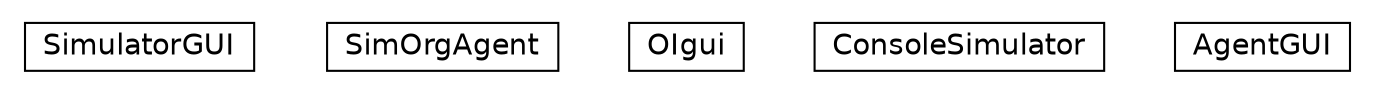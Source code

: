 #!/usr/local/bin/dot
#
# Class diagram 
# Generated by UMLGraph version R5_6_6-1-g9240c4 (http://www.umlgraph.org/)
#

digraph G {
	edge [fontname="Helvetica",fontsize=10,labelfontname="Helvetica",labelfontsize=10];
	node [fontname="Helvetica",fontsize=10,shape=plaintext];
	nodesep=0.25;
	ranksep=0.5;
	// ora4mas.nopl.simulator.SimulatorGUI
	c1841 [label=<<table title="ora4mas.nopl.simulator.SimulatorGUI" border="0" cellborder="1" cellspacing="0" cellpadding="2" port="p" href="./SimulatorGUI.html">
		<tr><td><table border="0" cellspacing="0" cellpadding="1">
<tr><td align="center" balign="center"> SimulatorGUI </td></tr>
		</table></td></tr>
		</table>>, URL="./SimulatorGUI.html", fontname="Helvetica", fontcolor="black", fontsize=14.0];
	// ora4mas.nopl.simulator.SimOrgAgent
	c1842 [label=<<table title="ora4mas.nopl.simulator.SimOrgAgent" border="0" cellborder="1" cellspacing="0" cellpadding="2" port="p" href="./SimOrgAgent.html">
		<tr><td><table border="0" cellspacing="0" cellpadding="1">
<tr><td align="center" balign="center"> SimOrgAgent </td></tr>
		</table></td></tr>
		</table>>, URL="./SimOrgAgent.html", fontname="Helvetica", fontcolor="black", fontsize=14.0];
	// ora4mas.nopl.simulator.OIgui
	c1843 [label=<<table title="ora4mas.nopl.simulator.OIgui" border="0" cellborder="1" cellspacing="0" cellpadding="2" port="p" href="./OIgui.html">
		<tr><td><table border="0" cellspacing="0" cellpadding="1">
<tr><td align="center" balign="center"> OIgui </td></tr>
		</table></td></tr>
		</table>>, URL="./OIgui.html", fontname="Helvetica", fontcolor="black", fontsize=14.0];
	// ora4mas.nopl.simulator.ConsoleSimulator
	c1844 [label=<<table title="ora4mas.nopl.simulator.ConsoleSimulator" border="0" cellborder="1" cellspacing="0" cellpadding="2" port="p" href="./ConsoleSimulator.html">
		<tr><td><table border="0" cellspacing="0" cellpadding="1">
<tr><td align="center" balign="center"> ConsoleSimulator </td></tr>
		</table></td></tr>
		</table>>, URL="./ConsoleSimulator.html", fontname="Helvetica", fontcolor="black", fontsize=14.0];
	// ora4mas.nopl.simulator.AgentGUI
	c1845 [label=<<table title="ora4mas.nopl.simulator.AgentGUI" border="0" cellborder="1" cellspacing="0" cellpadding="2" port="p" href="./AgentGUI.html">
		<tr><td><table border="0" cellspacing="0" cellpadding="1">
<tr><td align="center" balign="center"> AgentGUI </td></tr>
		</table></td></tr>
		</table>>, URL="./AgentGUI.html", fontname="Helvetica", fontcolor="black", fontsize=14.0];
}

